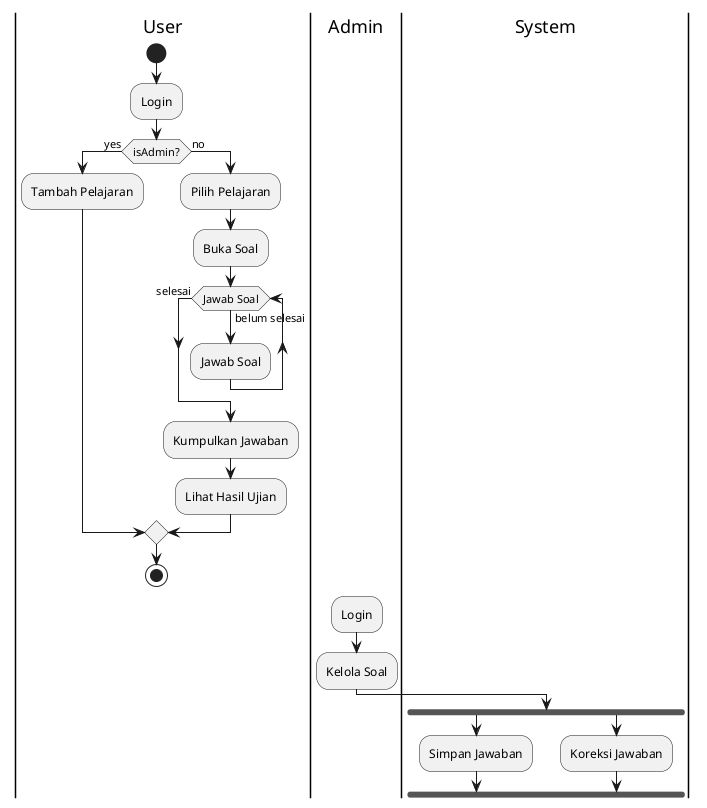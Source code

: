 @startuml
|User|
start
:Login;
if (isAdmin?) then (yes)
  :Tambah Pelajaran;
else (no)
  :Pilih Pelajaran;
  :Buka Soal;
  while (Jawab Soal) is (belum selesai)
    :Jawab Soal;
  endwhile (selesai)
  :Kumpulkan Jawaban;
  :Lihat Hasil Ujian;
endif
stop
|Admin|
:Login;
:Kelola Soal;
|System|
fork
  :Simpan Jawaban;
fork again
  :Koreksi Jawaban;
end fork
@enduml
